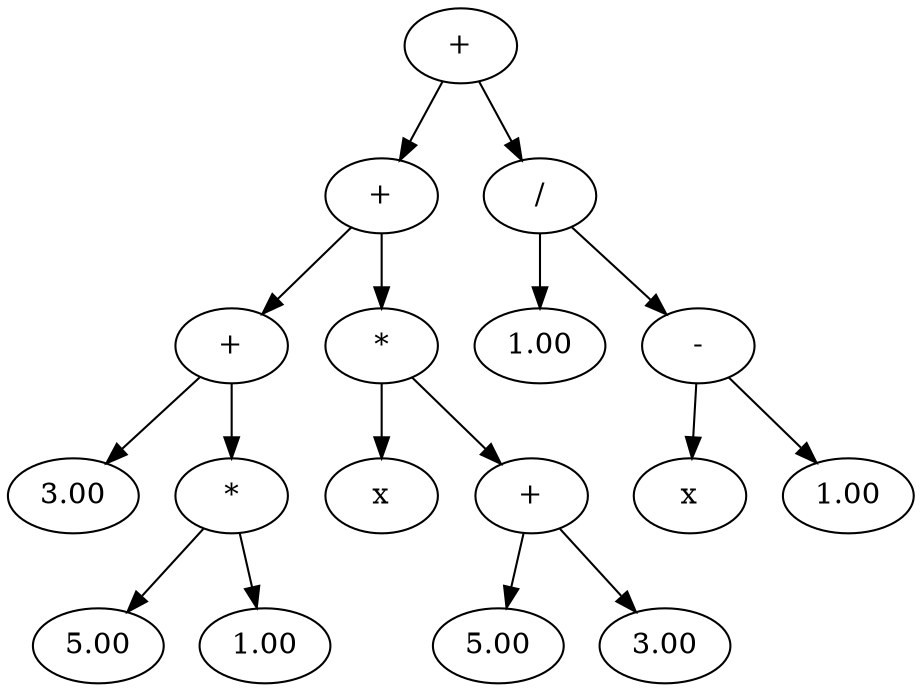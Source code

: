 digraph Tree
{
rankdir = TB;
node0000020cf9affac0 [label = "+"];
node0000020cf9affac0 -> node0000020cf9affd00;
node0000020cf9affd00 [label = "+"];
node0000020cf9affd00 -> node0000020cf9affd90;
node0000020cf9affd90 [label = "+"];
node0000020cf9affd90 -> node0000020cf9afffd0;
node0000020cf9afffd0 [label = "3.00"];
node0000020cf9affd90 -> node0000020cf9b00060;
node0000020cf9b00060 [label = "*"];
node0000020cf9b00060 -> node0000020cf9afff70;
node0000020cf9afff70 [label = "5.00"];
node0000020cf9b00060 -> node0000020cf9affa30;
node0000020cf9affa30 [label = "1.00"];
node0000020cf9affd00 -> node0000020cf9affaf0;
node0000020cf9affaf0 [label = "*"];
node0000020cf9affaf0 -> node0000020cf9aff9d0;
node0000020cf9aff9d0 [label = "x"];
node0000020cf9affaf0 -> node0000020cf9affca0;
node0000020cf9affca0 [label = "+"];
node0000020cf9affca0 -> node0000020cf9b00090;
node0000020cf9b00090 [label = "5.00"];
node0000020cf9affca0 -> node0000020cf9affdc0;
node0000020cf9affdc0 [label = "3.00"];
node0000020cf9affac0 -> node0000020cf9b00150;
node0000020cf9b00150 [label = "/"];
node0000020cf9b00150 -> node0000020cf9affcd0;
node0000020cf9affcd0 [label = "1.00"];
node0000020cf9b00150 -> node0000020cf9affbb0;
node0000020cf9affbb0 [label = "-"];
node0000020cf9affbb0 -> node0000020cf9affe80;
node0000020cf9affe80 [label = "x"];
node0000020cf9affbb0 -> node0000020cf9affb80;
node0000020cf9affb80 [label = "1.00"];
}